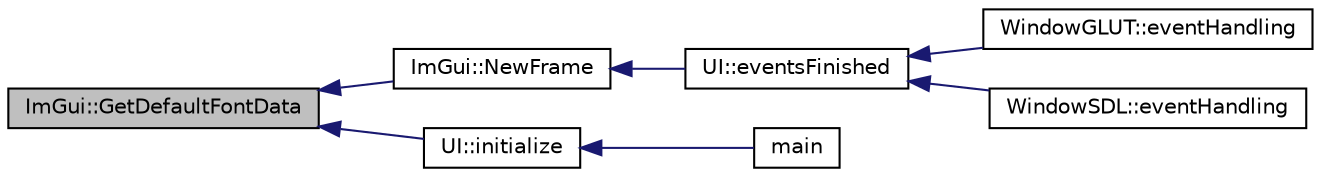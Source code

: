 digraph "ImGui::GetDefaultFontData"
{
 // INTERACTIVE_SVG=YES
  edge [fontname="Helvetica",fontsize="10",labelfontname="Helvetica",labelfontsize="10"];
  node [fontname="Helvetica",fontsize="10",shape=record];
  rankdir="LR";
  Node1 [label="ImGui::GetDefaultFontData",height=0.2,width=0.4,color="black", fillcolor="grey75", style="filled" fontcolor="black"];
  Node1 -> Node2 [dir="back",color="midnightblue",fontsize="10",style="solid",fontname="Helvetica"];
  Node2 [label="ImGui::NewFrame",height=0.2,width=0.4,color="black", fillcolor="white", style="filled",URL="$namespace_im_gui.html#ab3f1fc018f903b7ad79fd10663375774"];
  Node2 -> Node3 [dir="back",color="midnightblue",fontsize="10",style="solid",fontname="Helvetica"];
  Node3 [label="UI::eventsFinished",height=0.2,width=0.4,color="black", fillcolor="white", style="filled",URL="$class_u_i.html#a2436dbc9c0678fd729b983b9475bc0f4"];
  Node3 -> Node4 [dir="back",color="midnightblue",fontsize="10",style="solid",fontname="Helvetica"];
  Node4 [label="WindowGLUT::eventHandling",height=0.2,width=0.4,color="black", fillcolor="white", style="filled",URL="$class_window_g_l_u_t.html#af16462cbccb831e8395012383b69b365"];
  Node3 -> Node5 [dir="back",color="midnightblue",fontsize="10",style="solid",fontname="Helvetica"];
  Node5 [label="WindowSDL::eventHandling",height=0.2,width=0.4,color="black", fillcolor="white", style="filled",URL="$class_window_s_d_l.html#a77e59286d958d1be56b9dc53108e58b0"];
  Node1 -> Node6 [dir="back",color="midnightblue",fontsize="10",style="solid",fontname="Helvetica"];
  Node6 [label="UI::initialize",height=0.2,width=0.4,color="black", fillcolor="white", style="filled",URL="$class_u_i.html#a26fe2104bfed9855474c9c2835fc7a2d"];
  Node6 -> Node7 [dir="back",color="midnightblue",fontsize="10",style="solid",fontname="Helvetica"];
  Node7 [label="main",height=0.2,width=0.4,color="black", fillcolor="white", style="filled",URL="$main_8cpp.html#a0ddf1224851353fc92bfbff6f499fa97"];
}
